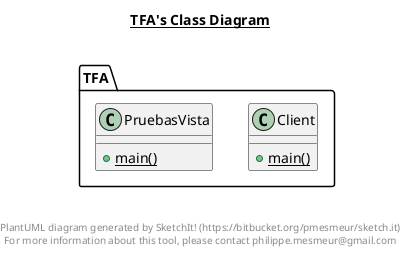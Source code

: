 @startuml

title __TFA's Class Diagram__\n

  namespace TFA {
    class TFA.Client {
        {static} + main()
    }
  }
  

  namespace TFA {
    class TFA.PruebasVista {
        {static} + main()
    }
  }
  



right footer


PlantUML diagram generated by SketchIt! (https://bitbucket.org/pmesmeur/sketch.it)
For more information about this tool, please contact philippe.mesmeur@gmail.com
endfooter

@enduml
